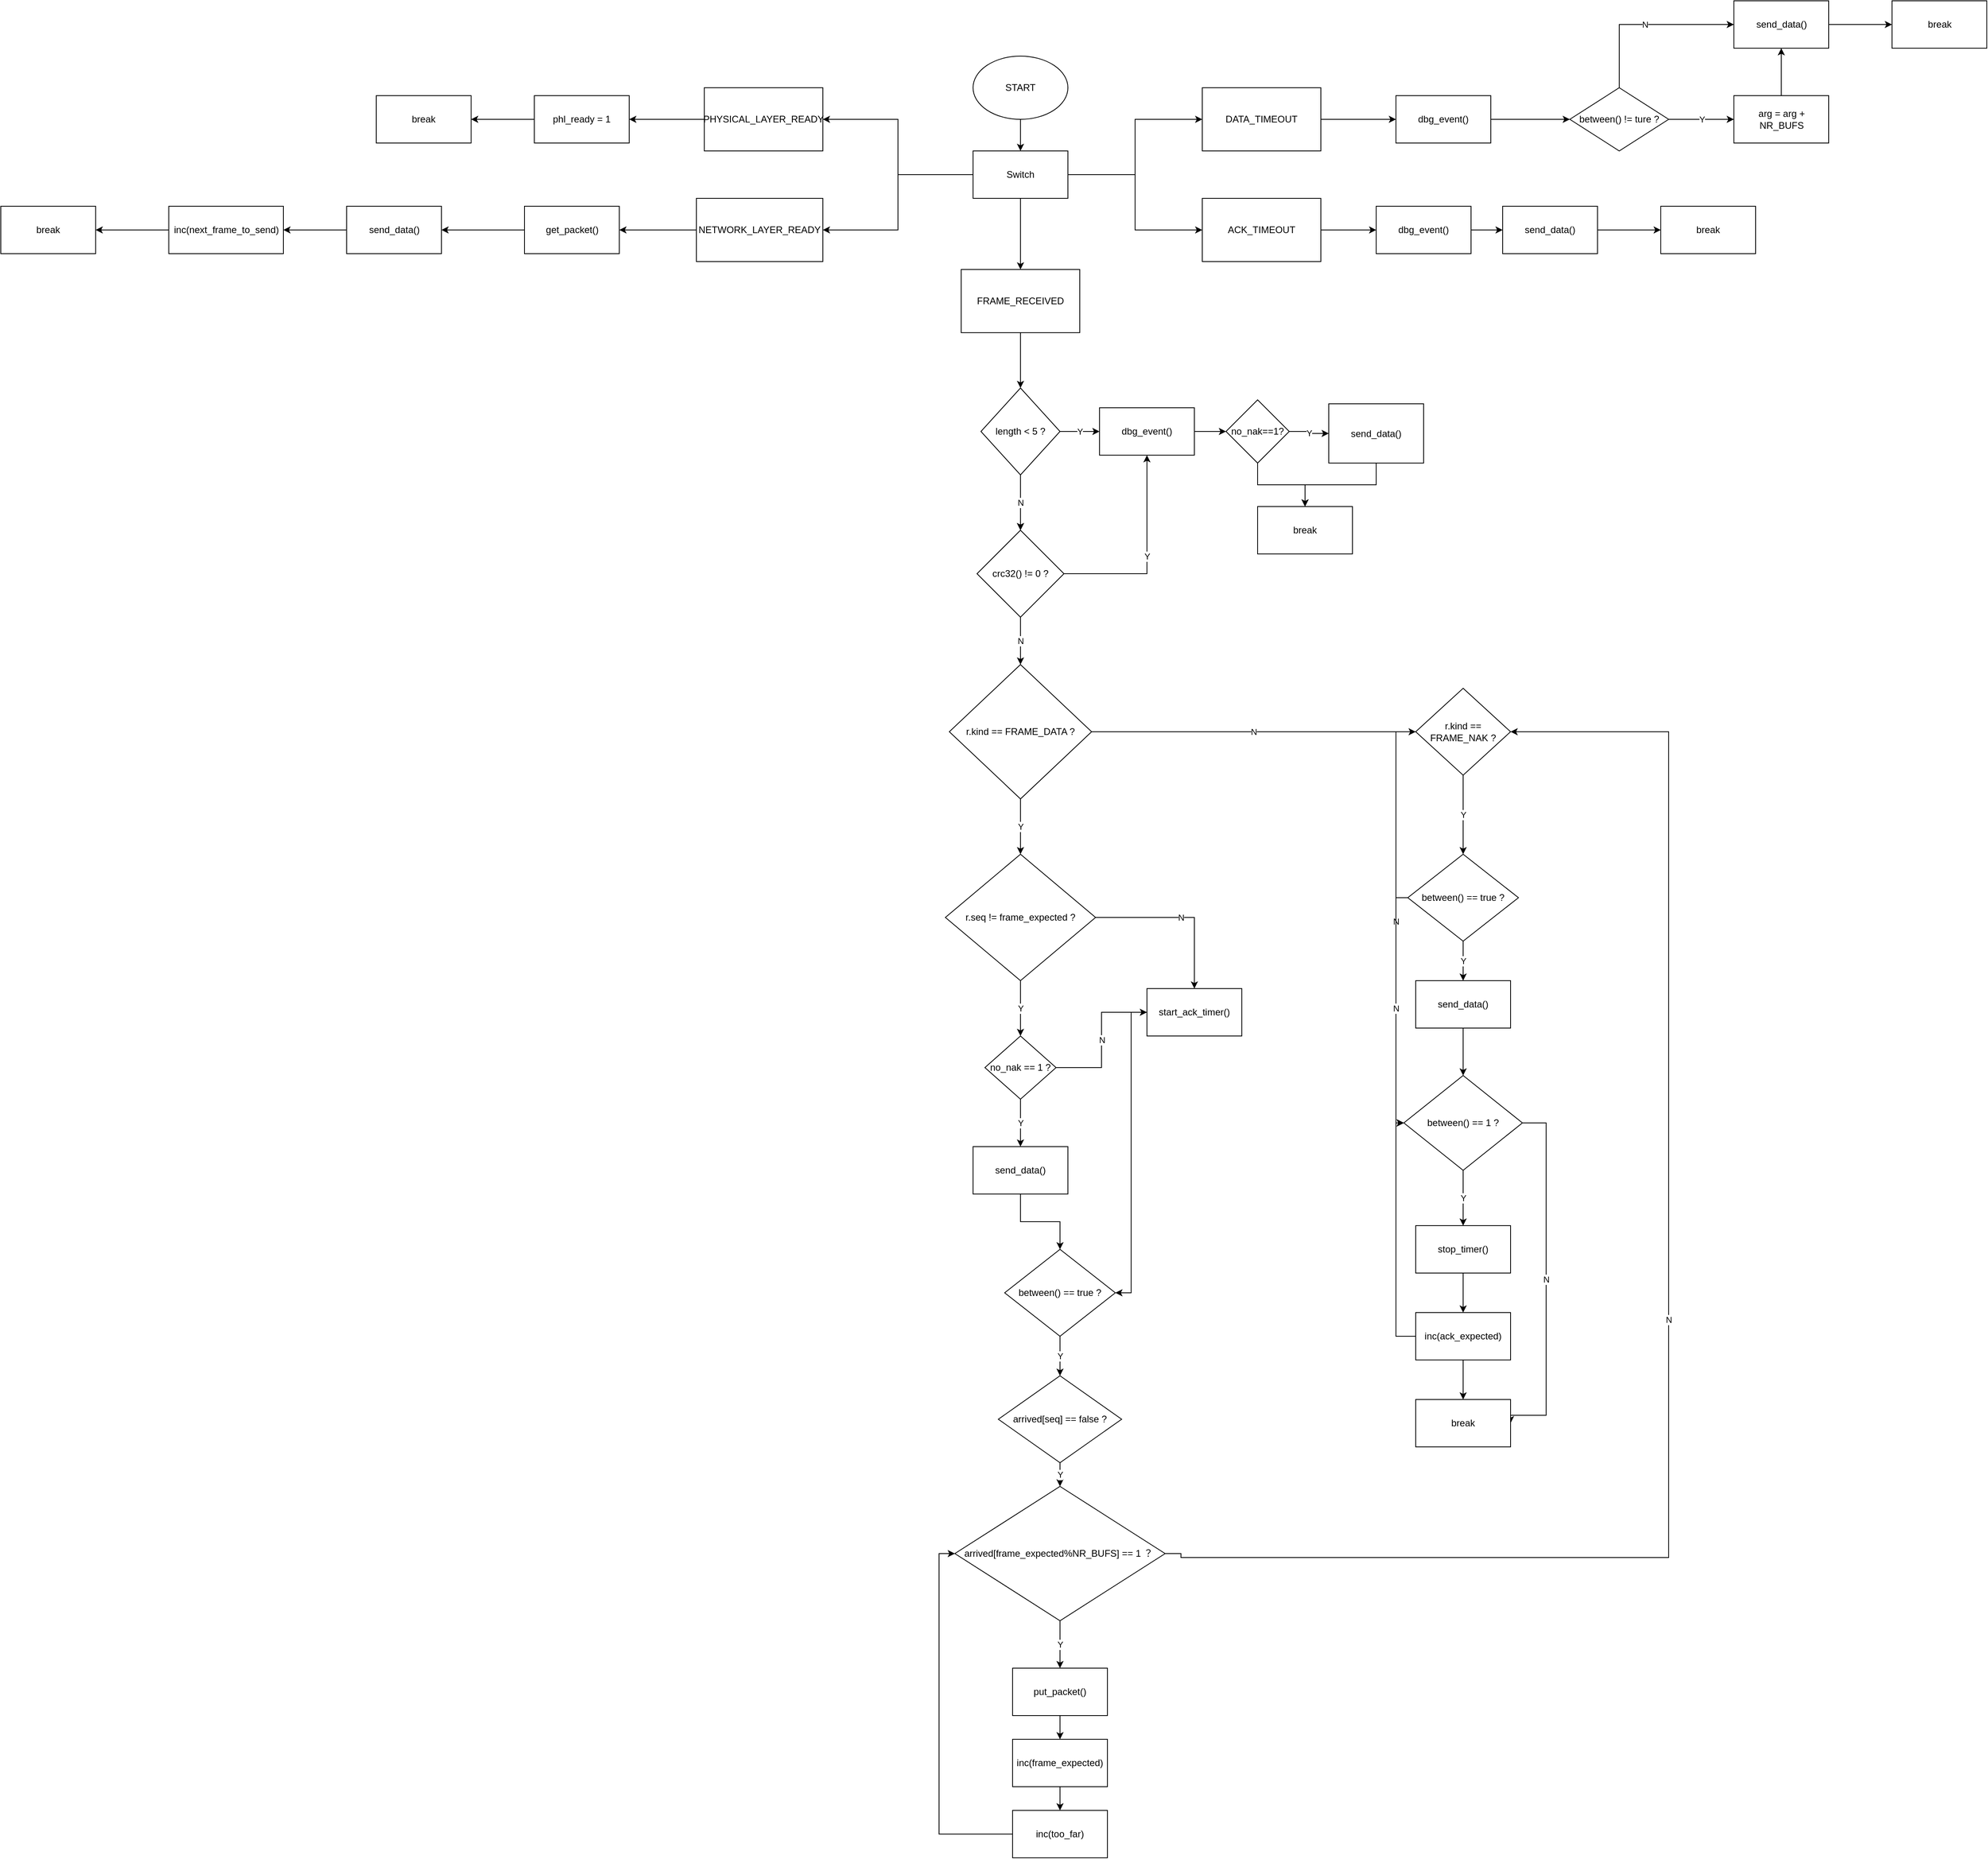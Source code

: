 <mxfile version="14.6.10" type="github">
  <diagram id="C5RBs43oDa-KdzZeNtuy" name="Page-1">
    <mxGraphModel dx="2190" dy="1036" grid="1" gridSize="10" guides="1" tooltips="1" connect="1" arrows="1" fold="1" page="1" pageScale="1" pageWidth="827" pageHeight="1169" math="0" shadow="0">
      <root>
        <mxCell id="WIyWlLk6GJQsqaUBKTNV-0" />
        <mxCell id="WIyWlLk6GJQsqaUBKTNV-1" parent="WIyWlLk6GJQsqaUBKTNV-0" />
        <mxCell id="p0wTK3unJ9bmpWkXyr8P-2" style="edgeStyle=orthogonalEdgeStyle;rounded=0;orthogonalLoop=1;jettySize=auto;html=1;exitX=0.5;exitY=1;exitDx=0;exitDy=0;entryX=0.5;entryY=0;entryDx=0;entryDy=0;" edge="1" parent="WIyWlLk6GJQsqaUBKTNV-1" source="p0wTK3unJ9bmpWkXyr8P-0" target="p0wTK3unJ9bmpWkXyr8P-1">
          <mxGeometry relative="1" as="geometry" />
        </mxCell>
        <mxCell id="p0wTK3unJ9bmpWkXyr8P-0" value="START" style="ellipse;whiteSpace=wrap;html=1;" vertex="1" parent="WIyWlLk6GJQsqaUBKTNV-1">
          <mxGeometry x="270" y="480" width="120" height="80" as="geometry" />
        </mxCell>
        <mxCell id="p0wTK3unJ9bmpWkXyr8P-6" style="edgeStyle=orthogonalEdgeStyle;rounded=0;orthogonalLoop=1;jettySize=auto;html=1;exitX=0.5;exitY=1;exitDx=0;exitDy=0;" edge="1" parent="WIyWlLk6GJQsqaUBKTNV-1" source="p0wTK3unJ9bmpWkXyr8P-1" target="p0wTK3unJ9bmpWkXyr8P-7">
          <mxGeometry relative="1" as="geometry">
            <mxPoint x="330" y="720" as="targetPoint" />
          </mxGeometry>
        </mxCell>
        <mxCell id="p0wTK3unJ9bmpWkXyr8P-17" style="edgeStyle=orthogonalEdgeStyle;rounded=0;orthogonalLoop=1;jettySize=auto;html=1;" edge="1" parent="WIyWlLk6GJQsqaUBKTNV-1" source="p0wTK3unJ9bmpWkXyr8P-1" target="p0wTK3unJ9bmpWkXyr8P-8">
          <mxGeometry relative="1" as="geometry" />
        </mxCell>
        <mxCell id="p0wTK3unJ9bmpWkXyr8P-18" style="edgeStyle=orthogonalEdgeStyle;rounded=0;orthogonalLoop=1;jettySize=auto;html=1;" edge="1" parent="WIyWlLk6GJQsqaUBKTNV-1" source="p0wTK3unJ9bmpWkXyr8P-1" target="p0wTK3unJ9bmpWkXyr8P-4">
          <mxGeometry relative="1" as="geometry" />
        </mxCell>
        <mxCell id="p0wTK3unJ9bmpWkXyr8P-19" style="edgeStyle=orthogonalEdgeStyle;rounded=0;orthogonalLoop=1;jettySize=auto;html=1;" edge="1" parent="WIyWlLk6GJQsqaUBKTNV-1" source="p0wTK3unJ9bmpWkXyr8P-1" target="p0wTK3unJ9bmpWkXyr8P-15">
          <mxGeometry relative="1" as="geometry" />
        </mxCell>
        <mxCell id="p0wTK3unJ9bmpWkXyr8P-20" style="edgeStyle=orthogonalEdgeStyle;rounded=0;orthogonalLoop=1;jettySize=auto;html=1;" edge="1" parent="WIyWlLk6GJQsqaUBKTNV-1" source="p0wTK3unJ9bmpWkXyr8P-1" target="p0wTK3unJ9bmpWkXyr8P-10">
          <mxGeometry relative="1" as="geometry" />
        </mxCell>
        <mxCell id="p0wTK3unJ9bmpWkXyr8P-1" value="Switch" style="rounded=0;whiteSpace=wrap;html=1;" vertex="1" parent="WIyWlLk6GJQsqaUBKTNV-1">
          <mxGeometry x="270" y="600" width="120" height="60" as="geometry" />
        </mxCell>
        <mxCell id="p0wTK3unJ9bmpWkXyr8P-4" value="NETWORK_LAYER_READY" style="rounded=0;whiteSpace=wrap;html=1;" vertex="1" parent="WIyWlLk6GJQsqaUBKTNV-1">
          <mxGeometry x="-80" y="660" width="160" height="80" as="geometry" />
        </mxCell>
        <mxCell id="p0wTK3unJ9bmpWkXyr8P-22" style="edgeStyle=orthogonalEdgeStyle;rounded=0;orthogonalLoop=1;jettySize=auto;html=1;" edge="1" parent="WIyWlLk6GJQsqaUBKTNV-1" source="p0wTK3unJ9bmpWkXyr8P-7" target="p0wTK3unJ9bmpWkXyr8P-21">
          <mxGeometry relative="1" as="geometry" />
        </mxCell>
        <mxCell id="p0wTK3unJ9bmpWkXyr8P-7" value="FRAME_RECEIVED" style="rounded=0;whiteSpace=wrap;html=1;" vertex="1" parent="WIyWlLk6GJQsqaUBKTNV-1">
          <mxGeometry x="255" y="750" width="150" height="80" as="geometry" />
        </mxCell>
        <mxCell id="p0wTK3unJ9bmpWkXyr8P-104" value="" style="edgeStyle=orthogonalEdgeStyle;rounded=0;orthogonalLoop=1;jettySize=auto;html=1;exitX=0;exitY=0.5;exitDx=0;exitDy=0;" edge="1" parent="WIyWlLk6GJQsqaUBKTNV-1" source="p0wTK3unJ9bmpWkXyr8P-4" target="p0wTK3unJ9bmpWkXyr8P-103">
          <mxGeometry relative="1" as="geometry">
            <mxPoint x="-117.5" y="710" as="sourcePoint" />
          </mxGeometry>
        </mxCell>
        <mxCell id="p0wTK3unJ9bmpWkXyr8P-112" value="" style="edgeStyle=orthogonalEdgeStyle;rounded=0;orthogonalLoop=1;jettySize=auto;html=1;" edge="1" parent="WIyWlLk6GJQsqaUBKTNV-1" source="p0wTK3unJ9bmpWkXyr8P-8" target="p0wTK3unJ9bmpWkXyr8P-111">
          <mxGeometry relative="1" as="geometry" />
        </mxCell>
        <mxCell id="p0wTK3unJ9bmpWkXyr8P-8" value="PHYSICAL_LAYER_READY" style="rounded=0;whiteSpace=wrap;html=1;" vertex="1" parent="WIyWlLk6GJQsqaUBKTNV-1">
          <mxGeometry x="-70" y="520" width="150" height="80" as="geometry" />
        </mxCell>
        <mxCell id="p0wTK3unJ9bmpWkXyr8P-85" style="edgeStyle=orthogonalEdgeStyle;rounded=0;orthogonalLoop=1;jettySize=auto;html=1;" edge="1" parent="WIyWlLk6GJQsqaUBKTNV-1" source="p0wTK3unJ9bmpWkXyr8P-10" target="p0wTK3unJ9bmpWkXyr8P-86">
          <mxGeometry relative="1" as="geometry">
            <mxPoint x="760" y="700" as="targetPoint" />
          </mxGeometry>
        </mxCell>
        <mxCell id="p0wTK3unJ9bmpWkXyr8P-10" value="ACK_TIMEOUT" style="rounded=0;whiteSpace=wrap;html=1;" vertex="1" parent="WIyWlLk6GJQsqaUBKTNV-1">
          <mxGeometry x="560" y="660" width="150" height="80" as="geometry" />
        </mxCell>
        <mxCell id="p0wTK3unJ9bmpWkXyr8P-92" value="" style="edgeStyle=orthogonalEdgeStyle;rounded=0;orthogonalLoop=1;jettySize=auto;html=1;" edge="1" parent="WIyWlLk6GJQsqaUBKTNV-1" source="p0wTK3unJ9bmpWkXyr8P-15" target="p0wTK3unJ9bmpWkXyr8P-91">
          <mxGeometry relative="1" as="geometry" />
        </mxCell>
        <mxCell id="p0wTK3unJ9bmpWkXyr8P-15" value="DATA_TIMEOUT" style="rounded=0;whiteSpace=wrap;html=1;" vertex="1" parent="WIyWlLk6GJQsqaUBKTNV-1">
          <mxGeometry x="560" y="520" width="150" height="80" as="geometry" />
        </mxCell>
        <mxCell id="p0wTK3unJ9bmpWkXyr8P-24" style="edgeStyle=orthogonalEdgeStyle;rounded=0;orthogonalLoop=1;jettySize=auto;html=1;" edge="1" parent="WIyWlLk6GJQsqaUBKTNV-1" source="p0wTK3unJ9bmpWkXyr8P-21" target="p0wTK3unJ9bmpWkXyr8P-23">
          <mxGeometry relative="1" as="geometry" />
        </mxCell>
        <mxCell id="p0wTK3unJ9bmpWkXyr8P-25" value="N" style="edgeStyle=orthogonalEdgeStyle;rounded=0;orthogonalLoop=1;jettySize=auto;html=1;" edge="1" parent="WIyWlLk6GJQsqaUBKTNV-1" source="p0wTK3unJ9bmpWkXyr8P-21" target="p0wTK3unJ9bmpWkXyr8P-23">
          <mxGeometry relative="1" as="geometry" />
        </mxCell>
        <mxCell id="p0wTK3unJ9bmpWkXyr8P-27" value="Y" style="edgeStyle=orthogonalEdgeStyle;rounded=0;orthogonalLoop=1;jettySize=auto;html=1;" edge="1" parent="WIyWlLk6GJQsqaUBKTNV-1" source="p0wTK3unJ9bmpWkXyr8P-21" target="p0wTK3unJ9bmpWkXyr8P-31">
          <mxGeometry relative="1" as="geometry">
            <mxPoint x="430" y="955" as="targetPoint" />
          </mxGeometry>
        </mxCell>
        <mxCell id="p0wTK3unJ9bmpWkXyr8P-21" value="length &amp;lt; 5 ?" style="rhombus;whiteSpace=wrap;html=1;" vertex="1" parent="WIyWlLk6GJQsqaUBKTNV-1">
          <mxGeometry x="280" y="900" width="100" height="110" as="geometry" />
        </mxCell>
        <mxCell id="p0wTK3unJ9bmpWkXyr8P-29" value="N" style="edgeStyle=orthogonalEdgeStyle;rounded=0;orthogonalLoop=1;jettySize=auto;html=1;" edge="1" parent="WIyWlLk6GJQsqaUBKTNV-1" source="p0wTK3unJ9bmpWkXyr8P-23" target="p0wTK3unJ9bmpWkXyr8P-28">
          <mxGeometry relative="1" as="geometry" />
        </mxCell>
        <mxCell id="p0wTK3unJ9bmpWkXyr8P-30" value="Y" style="edgeStyle=orthogonalEdgeStyle;rounded=0;orthogonalLoop=1;jettySize=auto;html=1;" edge="1" parent="WIyWlLk6GJQsqaUBKTNV-1" source="p0wTK3unJ9bmpWkXyr8P-23" target="p0wTK3unJ9bmpWkXyr8P-31">
          <mxGeometry relative="1" as="geometry">
            <mxPoint x="470" y="995" as="targetPoint" />
          </mxGeometry>
        </mxCell>
        <mxCell id="p0wTK3unJ9bmpWkXyr8P-23" value="crc32() != 0 ?" style="rhombus;whiteSpace=wrap;html=1;" vertex="1" parent="WIyWlLk6GJQsqaUBKTNV-1">
          <mxGeometry x="275" y="1080" width="110" height="110" as="geometry" />
        </mxCell>
        <mxCell id="p0wTK3unJ9bmpWkXyr8P-41" value="Y" style="edgeStyle=orthogonalEdgeStyle;rounded=0;orthogonalLoop=1;jettySize=auto;html=1;" edge="1" parent="WIyWlLk6GJQsqaUBKTNV-1" source="p0wTK3unJ9bmpWkXyr8P-28" target="p0wTK3unJ9bmpWkXyr8P-40">
          <mxGeometry relative="1" as="geometry" />
        </mxCell>
        <mxCell id="p0wTK3unJ9bmpWkXyr8P-116" value="N" style="edgeStyle=orthogonalEdgeStyle;rounded=0;orthogonalLoop=1;jettySize=auto;html=1;" edge="1" parent="WIyWlLk6GJQsqaUBKTNV-1" source="p0wTK3unJ9bmpWkXyr8P-28" target="p0wTK3unJ9bmpWkXyr8P-65">
          <mxGeometry relative="1" as="geometry" />
        </mxCell>
        <mxCell id="p0wTK3unJ9bmpWkXyr8P-28" value="r.kind == FRAME_DATA ?" style="rhombus;whiteSpace=wrap;html=1;" vertex="1" parent="WIyWlLk6GJQsqaUBKTNV-1">
          <mxGeometry x="240" y="1250" width="180" height="170" as="geometry" />
        </mxCell>
        <mxCell id="p0wTK3unJ9bmpWkXyr8P-33" style="edgeStyle=orthogonalEdgeStyle;rounded=0;orthogonalLoop=1;jettySize=auto;html=1;" edge="1" parent="WIyWlLk6GJQsqaUBKTNV-1" source="p0wTK3unJ9bmpWkXyr8P-31" target="p0wTK3unJ9bmpWkXyr8P-32">
          <mxGeometry relative="1" as="geometry" />
        </mxCell>
        <mxCell id="p0wTK3unJ9bmpWkXyr8P-31" value="dbg_event()" style="rounded=0;whiteSpace=wrap;html=1;" vertex="1" parent="WIyWlLk6GJQsqaUBKTNV-1">
          <mxGeometry x="430" y="925" width="120" height="60" as="geometry" />
        </mxCell>
        <mxCell id="p0wTK3unJ9bmpWkXyr8P-35" value="Y" style="edgeStyle=orthogonalEdgeStyle;rounded=0;orthogonalLoop=1;jettySize=auto;html=1;" edge="1" parent="WIyWlLk6GJQsqaUBKTNV-1" source="p0wTK3unJ9bmpWkXyr8P-32" target="p0wTK3unJ9bmpWkXyr8P-34">
          <mxGeometry relative="1" as="geometry" />
        </mxCell>
        <mxCell id="p0wTK3unJ9bmpWkXyr8P-37" style="edgeStyle=orthogonalEdgeStyle;rounded=0;orthogonalLoop=1;jettySize=auto;html=1;" edge="1" parent="WIyWlLk6GJQsqaUBKTNV-1" source="p0wTK3unJ9bmpWkXyr8P-32" target="p0wTK3unJ9bmpWkXyr8P-36">
          <mxGeometry relative="1" as="geometry" />
        </mxCell>
        <mxCell id="p0wTK3unJ9bmpWkXyr8P-32" value="no_nak==1?" style="rhombus;whiteSpace=wrap;html=1;" vertex="1" parent="WIyWlLk6GJQsqaUBKTNV-1">
          <mxGeometry x="590" y="915" width="80" height="80" as="geometry" />
        </mxCell>
        <mxCell id="p0wTK3unJ9bmpWkXyr8P-38" style="edgeStyle=orthogonalEdgeStyle;rounded=0;orthogonalLoop=1;jettySize=auto;html=1;" edge="1" parent="WIyWlLk6GJQsqaUBKTNV-1" source="p0wTK3unJ9bmpWkXyr8P-34" target="p0wTK3unJ9bmpWkXyr8P-36">
          <mxGeometry relative="1" as="geometry" />
        </mxCell>
        <mxCell id="p0wTK3unJ9bmpWkXyr8P-34" value="send_data()" style="rounded=0;whiteSpace=wrap;html=1;" vertex="1" parent="WIyWlLk6GJQsqaUBKTNV-1">
          <mxGeometry x="720" y="920" width="120" height="75" as="geometry" />
        </mxCell>
        <mxCell id="p0wTK3unJ9bmpWkXyr8P-36" value="break" style="rounded=0;whiteSpace=wrap;html=1;" vertex="1" parent="WIyWlLk6GJQsqaUBKTNV-1">
          <mxGeometry x="630" y="1050" width="120" height="60" as="geometry" />
        </mxCell>
        <mxCell id="p0wTK3unJ9bmpWkXyr8P-43" value="Y" style="edgeStyle=orthogonalEdgeStyle;rounded=0;orthogonalLoop=1;jettySize=auto;html=1;" edge="1" parent="WIyWlLk6GJQsqaUBKTNV-1" source="p0wTK3unJ9bmpWkXyr8P-40" target="p0wTK3unJ9bmpWkXyr8P-42">
          <mxGeometry relative="1" as="geometry" />
        </mxCell>
        <mxCell id="p0wTK3unJ9bmpWkXyr8P-47" value="N" style="edgeStyle=orthogonalEdgeStyle;rounded=0;orthogonalLoop=1;jettySize=auto;html=1;" edge="1" parent="WIyWlLk6GJQsqaUBKTNV-1" source="p0wTK3unJ9bmpWkXyr8P-40" target="p0wTK3unJ9bmpWkXyr8P-46">
          <mxGeometry relative="1" as="geometry" />
        </mxCell>
        <mxCell id="p0wTK3unJ9bmpWkXyr8P-40" value="r.seq != frame_expected ?" style="rhombus;whiteSpace=wrap;html=1;" vertex="1" parent="WIyWlLk6GJQsqaUBKTNV-1">
          <mxGeometry x="235" y="1490" width="190" height="160" as="geometry" />
        </mxCell>
        <mxCell id="p0wTK3unJ9bmpWkXyr8P-45" value="Y" style="edgeStyle=orthogonalEdgeStyle;rounded=0;orthogonalLoop=1;jettySize=auto;html=1;" edge="1" parent="WIyWlLk6GJQsqaUBKTNV-1" source="p0wTK3unJ9bmpWkXyr8P-42" target="p0wTK3unJ9bmpWkXyr8P-44">
          <mxGeometry relative="1" as="geometry" />
        </mxCell>
        <mxCell id="p0wTK3unJ9bmpWkXyr8P-48" value="N" style="edgeStyle=orthogonalEdgeStyle;rounded=0;orthogonalLoop=1;jettySize=auto;html=1;" edge="1" parent="WIyWlLk6GJQsqaUBKTNV-1" source="p0wTK3unJ9bmpWkXyr8P-42" target="p0wTK3unJ9bmpWkXyr8P-46">
          <mxGeometry relative="1" as="geometry" />
        </mxCell>
        <mxCell id="p0wTK3unJ9bmpWkXyr8P-42" value="no_nak == 1 ?" style="rhombus;whiteSpace=wrap;html=1;" vertex="1" parent="WIyWlLk6GJQsqaUBKTNV-1">
          <mxGeometry x="285" y="1720" width="90" height="80" as="geometry" />
        </mxCell>
        <mxCell id="p0wTK3unJ9bmpWkXyr8P-51" style="edgeStyle=orthogonalEdgeStyle;rounded=0;orthogonalLoop=1;jettySize=auto;html=1;" edge="1" parent="WIyWlLk6GJQsqaUBKTNV-1" source="p0wTK3unJ9bmpWkXyr8P-44" target="p0wTK3unJ9bmpWkXyr8P-50">
          <mxGeometry relative="1" as="geometry" />
        </mxCell>
        <mxCell id="p0wTK3unJ9bmpWkXyr8P-44" value="send_data()" style="rounded=0;whiteSpace=wrap;html=1;" vertex="1" parent="WIyWlLk6GJQsqaUBKTNV-1">
          <mxGeometry x="270" y="1860" width="120" height="60" as="geometry" />
        </mxCell>
        <mxCell id="p0wTK3unJ9bmpWkXyr8P-52" style="edgeStyle=orthogonalEdgeStyle;rounded=0;orthogonalLoop=1;jettySize=auto;html=1;entryX=1;entryY=0.5;entryDx=0;entryDy=0;" edge="1" parent="WIyWlLk6GJQsqaUBKTNV-1" source="p0wTK3unJ9bmpWkXyr8P-46" target="p0wTK3unJ9bmpWkXyr8P-50">
          <mxGeometry relative="1" as="geometry" />
        </mxCell>
        <mxCell id="p0wTK3unJ9bmpWkXyr8P-46" value="start_ack_timer()" style="rounded=0;whiteSpace=wrap;html=1;" vertex="1" parent="WIyWlLk6GJQsqaUBKTNV-1">
          <mxGeometry x="490" y="1660" width="120" height="60" as="geometry" />
        </mxCell>
        <mxCell id="p0wTK3unJ9bmpWkXyr8P-54" value="Y" style="edgeStyle=orthogonalEdgeStyle;rounded=0;orthogonalLoop=1;jettySize=auto;html=1;" edge="1" parent="WIyWlLk6GJQsqaUBKTNV-1" source="p0wTK3unJ9bmpWkXyr8P-50" target="p0wTK3unJ9bmpWkXyr8P-53">
          <mxGeometry relative="1" as="geometry" />
        </mxCell>
        <mxCell id="p0wTK3unJ9bmpWkXyr8P-50" value="between() == true ?" style="rhombus;whiteSpace=wrap;html=1;" vertex="1" parent="WIyWlLk6GJQsqaUBKTNV-1">
          <mxGeometry x="310" y="1990" width="140" height="110" as="geometry" />
        </mxCell>
        <mxCell id="p0wTK3unJ9bmpWkXyr8P-62" value="Y" style="edgeStyle=orthogonalEdgeStyle;rounded=0;orthogonalLoop=1;jettySize=auto;html=1;" edge="1" parent="WIyWlLk6GJQsqaUBKTNV-1" source="p0wTK3unJ9bmpWkXyr8P-53" target="p0wTK3unJ9bmpWkXyr8P-61">
          <mxGeometry relative="1" as="geometry" />
        </mxCell>
        <mxCell id="p0wTK3unJ9bmpWkXyr8P-53" value="arrived[seq] == false ?" style="rhombus;whiteSpace=wrap;html=1;" vertex="1" parent="WIyWlLk6GJQsqaUBKTNV-1">
          <mxGeometry x="302" y="2150" width="156" height="110" as="geometry" />
        </mxCell>
        <mxCell id="p0wTK3unJ9bmpWkXyr8P-59" style="edgeStyle=orthogonalEdgeStyle;rounded=0;orthogonalLoop=1;jettySize=auto;html=1;" edge="1" parent="WIyWlLk6GJQsqaUBKTNV-1" source="p0wTK3unJ9bmpWkXyr8P-55" target="p0wTK3unJ9bmpWkXyr8P-57">
          <mxGeometry relative="1" as="geometry">
            <mxPoint x="380" y="2580" as="sourcePoint" />
          </mxGeometry>
        </mxCell>
        <mxCell id="p0wTK3unJ9bmpWkXyr8P-55" value="put_packet()" style="rounded=0;whiteSpace=wrap;html=1;" vertex="1" parent="WIyWlLk6GJQsqaUBKTNV-1">
          <mxGeometry x="320" y="2520" width="120" height="60" as="geometry" />
        </mxCell>
        <mxCell id="p0wTK3unJ9bmpWkXyr8P-60" style="edgeStyle=orthogonalEdgeStyle;rounded=0;orthogonalLoop=1;jettySize=auto;html=1;" edge="1" parent="WIyWlLk6GJQsqaUBKTNV-1" source="p0wTK3unJ9bmpWkXyr8P-57" target="p0wTK3unJ9bmpWkXyr8P-58">
          <mxGeometry relative="1" as="geometry" />
        </mxCell>
        <mxCell id="p0wTK3unJ9bmpWkXyr8P-57" value="inc(frame_expected)" style="rounded=0;whiteSpace=wrap;html=1;" vertex="1" parent="WIyWlLk6GJQsqaUBKTNV-1">
          <mxGeometry x="320" y="2610" width="120" height="60" as="geometry" />
        </mxCell>
        <mxCell id="p0wTK3unJ9bmpWkXyr8P-64" style="edgeStyle=orthogonalEdgeStyle;rounded=0;orthogonalLoop=1;jettySize=auto;html=1;entryX=0;entryY=0.5;entryDx=0;entryDy=0;" edge="1" parent="WIyWlLk6GJQsqaUBKTNV-1" source="p0wTK3unJ9bmpWkXyr8P-58" target="p0wTK3unJ9bmpWkXyr8P-61">
          <mxGeometry relative="1" as="geometry">
            <Array as="points">
              <mxPoint x="227" y="2730" />
              <mxPoint x="227" y="2375" />
            </Array>
          </mxGeometry>
        </mxCell>
        <mxCell id="p0wTK3unJ9bmpWkXyr8P-58" value="inc(too_far)" style="rounded=0;whiteSpace=wrap;html=1;" vertex="1" parent="WIyWlLk6GJQsqaUBKTNV-1">
          <mxGeometry x="320" y="2700" width="120" height="60" as="geometry" />
        </mxCell>
        <mxCell id="p0wTK3unJ9bmpWkXyr8P-63" value="Y" style="edgeStyle=orthogonalEdgeStyle;rounded=0;orthogonalLoop=1;jettySize=auto;html=1;" edge="1" parent="WIyWlLk6GJQsqaUBKTNV-1" source="p0wTK3unJ9bmpWkXyr8P-61" target="p0wTK3unJ9bmpWkXyr8P-55">
          <mxGeometry relative="1" as="geometry" />
        </mxCell>
        <mxCell id="p0wTK3unJ9bmpWkXyr8P-66" value="N" style="edgeStyle=orthogonalEdgeStyle;rounded=0;orthogonalLoop=1;jettySize=auto;html=1;entryX=1;entryY=0.5;entryDx=0;entryDy=0;" edge="1" parent="WIyWlLk6GJQsqaUBKTNV-1" source="p0wTK3unJ9bmpWkXyr8P-61" target="p0wTK3unJ9bmpWkXyr8P-65">
          <mxGeometry relative="1" as="geometry">
            <Array as="points">
              <mxPoint x="533" y="2375" />
              <mxPoint x="533" y="2380" />
              <mxPoint x="1150" y="2380" />
              <mxPoint x="1150" y="1335" />
            </Array>
          </mxGeometry>
        </mxCell>
        <mxCell id="p0wTK3unJ9bmpWkXyr8P-61" value="arrived[frame_expected%NR_BUFS] == 1 ？&amp;nbsp;" style="rhombus;whiteSpace=wrap;html=1;" vertex="1" parent="WIyWlLk6GJQsqaUBKTNV-1">
          <mxGeometry x="247" y="2290" width="266" height="170" as="geometry" />
        </mxCell>
        <mxCell id="p0wTK3unJ9bmpWkXyr8P-68" value="Y" style="edgeStyle=orthogonalEdgeStyle;rounded=0;orthogonalLoop=1;jettySize=auto;html=1;" edge="1" parent="WIyWlLk6GJQsqaUBKTNV-1" source="p0wTK3unJ9bmpWkXyr8P-65" target="p0wTK3unJ9bmpWkXyr8P-67">
          <mxGeometry relative="1" as="geometry" />
        </mxCell>
        <mxCell id="p0wTK3unJ9bmpWkXyr8P-73" value="N" style="edgeStyle=orthogonalEdgeStyle;rounded=0;orthogonalLoop=1;jettySize=auto;html=1;entryX=0;entryY=0.5;entryDx=0;entryDy=0;exitX=0;exitY=0.5;exitDx=0;exitDy=0;" edge="1" parent="WIyWlLk6GJQsqaUBKTNV-1" source="p0wTK3unJ9bmpWkXyr8P-65" target="p0wTK3unJ9bmpWkXyr8P-71">
          <mxGeometry relative="1" as="geometry">
            <Array as="points">
              <mxPoint x="805" y="1335" />
              <mxPoint x="805" y="1830" />
            </Array>
          </mxGeometry>
        </mxCell>
        <mxCell id="p0wTK3unJ9bmpWkXyr8P-65" value="r.kind == FRAME_NAK ?" style="rhombus;whiteSpace=wrap;html=1;" vertex="1" parent="WIyWlLk6GJQsqaUBKTNV-1">
          <mxGeometry x="830" y="1280" width="120" height="110" as="geometry" />
        </mxCell>
        <mxCell id="p0wTK3unJ9bmpWkXyr8P-70" value="Y" style="edgeStyle=orthogonalEdgeStyle;rounded=0;orthogonalLoop=1;jettySize=auto;html=1;" edge="1" parent="WIyWlLk6GJQsqaUBKTNV-1" source="p0wTK3unJ9bmpWkXyr8P-67" target="p0wTK3unJ9bmpWkXyr8P-69">
          <mxGeometry relative="1" as="geometry" />
        </mxCell>
        <mxCell id="p0wTK3unJ9bmpWkXyr8P-74" value="N" style="edgeStyle=orthogonalEdgeStyle;rounded=0;orthogonalLoop=1;jettySize=auto;html=1;entryX=0;entryY=0.5;entryDx=0;entryDy=0;" edge="1" parent="WIyWlLk6GJQsqaUBKTNV-1" source="p0wTK3unJ9bmpWkXyr8P-67" target="p0wTK3unJ9bmpWkXyr8P-71">
          <mxGeometry relative="1" as="geometry">
            <Array as="points">
              <mxPoint x="805" y="1545" />
              <mxPoint x="805" y="1830" />
            </Array>
          </mxGeometry>
        </mxCell>
        <mxCell id="p0wTK3unJ9bmpWkXyr8P-67" value="between() == true ?" style="rhombus;whiteSpace=wrap;html=1;" vertex="1" parent="WIyWlLk6GJQsqaUBKTNV-1">
          <mxGeometry x="820" y="1490" width="140" height="110" as="geometry" />
        </mxCell>
        <mxCell id="p0wTK3unJ9bmpWkXyr8P-72" style="edgeStyle=orthogonalEdgeStyle;rounded=0;orthogonalLoop=1;jettySize=auto;html=1;" edge="1" parent="WIyWlLk6GJQsqaUBKTNV-1" source="p0wTK3unJ9bmpWkXyr8P-69" target="p0wTK3unJ9bmpWkXyr8P-71">
          <mxGeometry relative="1" as="geometry" />
        </mxCell>
        <mxCell id="p0wTK3unJ9bmpWkXyr8P-69" value="send_data()" style="rounded=0;whiteSpace=wrap;html=1;" vertex="1" parent="WIyWlLk6GJQsqaUBKTNV-1">
          <mxGeometry x="830" y="1650" width="120" height="60" as="geometry" />
        </mxCell>
        <mxCell id="p0wTK3unJ9bmpWkXyr8P-77" value="Y" style="edgeStyle=orthogonalEdgeStyle;rounded=0;orthogonalLoop=1;jettySize=auto;html=1;" edge="1" parent="WIyWlLk6GJQsqaUBKTNV-1" source="p0wTK3unJ9bmpWkXyr8P-71" target="p0wTK3unJ9bmpWkXyr8P-76">
          <mxGeometry relative="1" as="geometry" />
        </mxCell>
        <mxCell id="p0wTK3unJ9bmpWkXyr8P-84" value="N" style="edgeStyle=orthogonalEdgeStyle;rounded=0;orthogonalLoop=1;jettySize=auto;html=1;entryX=1;entryY=0.5;entryDx=0;entryDy=0;" edge="1" parent="WIyWlLk6GJQsqaUBKTNV-1" source="p0wTK3unJ9bmpWkXyr8P-71" target="p0wTK3unJ9bmpWkXyr8P-82">
          <mxGeometry relative="1" as="geometry">
            <Array as="points">
              <mxPoint x="995" y="1830" />
              <mxPoint x="995" y="2200" />
            </Array>
          </mxGeometry>
        </mxCell>
        <mxCell id="p0wTK3unJ9bmpWkXyr8P-71" value="between() == 1 ?" style="rhombus;whiteSpace=wrap;html=1;" vertex="1" parent="WIyWlLk6GJQsqaUBKTNV-1">
          <mxGeometry x="815" y="1770" width="150" height="120" as="geometry" />
        </mxCell>
        <mxCell id="p0wTK3unJ9bmpWkXyr8P-79" style="edgeStyle=orthogonalEdgeStyle;rounded=0;orthogonalLoop=1;jettySize=auto;html=1;" edge="1" parent="WIyWlLk6GJQsqaUBKTNV-1" source="p0wTK3unJ9bmpWkXyr8P-76" target="p0wTK3unJ9bmpWkXyr8P-78">
          <mxGeometry relative="1" as="geometry" />
        </mxCell>
        <mxCell id="p0wTK3unJ9bmpWkXyr8P-76" value="stop_timer()" style="rounded=0;whiteSpace=wrap;html=1;" vertex="1" parent="WIyWlLk6GJQsqaUBKTNV-1">
          <mxGeometry x="830" y="1960" width="120" height="60" as="geometry" />
        </mxCell>
        <mxCell id="p0wTK3unJ9bmpWkXyr8P-81" style="edgeStyle=orthogonalEdgeStyle;rounded=0;orthogonalLoop=1;jettySize=auto;html=1;entryX=0;entryY=0.5;entryDx=0;entryDy=0;" edge="1" parent="WIyWlLk6GJQsqaUBKTNV-1" source="p0wTK3unJ9bmpWkXyr8P-78" target="p0wTK3unJ9bmpWkXyr8P-71">
          <mxGeometry relative="1" as="geometry">
            <Array as="points">
              <mxPoint x="805" y="2100" />
              <mxPoint x="805" y="1830" />
            </Array>
          </mxGeometry>
        </mxCell>
        <mxCell id="p0wTK3unJ9bmpWkXyr8P-83" value="" style="edgeStyle=orthogonalEdgeStyle;rounded=0;orthogonalLoop=1;jettySize=auto;html=1;" edge="1" parent="WIyWlLk6GJQsqaUBKTNV-1" source="p0wTK3unJ9bmpWkXyr8P-78" target="p0wTK3unJ9bmpWkXyr8P-82">
          <mxGeometry relative="1" as="geometry" />
        </mxCell>
        <mxCell id="p0wTK3unJ9bmpWkXyr8P-78" value="inc(ack_expected)" style="rounded=0;whiteSpace=wrap;html=1;" vertex="1" parent="WIyWlLk6GJQsqaUBKTNV-1">
          <mxGeometry x="830" y="2070" width="120" height="60" as="geometry" />
        </mxCell>
        <mxCell id="p0wTK3unJ9bmpWkXyr8P-82" value="break" style="rounded=0;whiteSpace=wrap;html=1;" vertex="1" parent="WIyWlLk6GJQsqaUBKTNV-1">
          <mxGeometry x="830" y="2180" width="120" height="60" as="geometry" />
        </mxCell>
        <mxCell id="p0wTK3unJ9bmpWkXyr8P-87" style="edgeStyle=orthogonalEdgeStyle;rounded=0;orthogonalLoop=1;jettySize=auto;html=1;" edge="1" parent="WIyWlLk6GJQsqaUBKTNV-1" source="p0wTK3unJ9bmpWkXyr8P-86" target="p0wTK3unJ9bmpWkXyr8P-88">
          <mxGeometry relative="1" as="geometry">
            <mxPoint x="950" y="700" as="targetPoint" />
          </mxGeometry>
        </mxCell>
        <mxCell id="p0wTK3unJ9bmpWkXyr8P-86" value="dbg_event()" style="rounded=0;whiteSpace=wrap;html=1;" vertex="1" parent="WIyWlLk6GJQsqaUBKTNV-1">
          <mxGeometry x="780" y="670" width="120" height="60" as="geometry" />
        </mxCell>
        <mxCell id="p0wTK3unJ9bmpWkXyr8P-90" value="" style="edgeStyle=orthogonalEdgeStyle;rounded=0;orthogonalLoop=1;jettySize=auto;html=1;" edge="1" parent="WIyWlLk6GJQsqaUBKTNV-1" source="p0wTK3unJ9bmpWkXyr8P-88" target="p0wTK3unJ9bmpWkXyr8P-89">
          <mxGeometry relative="1" as="geometry" />
        </mxCell>
        <mxCell id="p0wTK3unJ9bmpWkXyr8P-88" value="send_data()" style="rounded=0;whiteSpace=wrap;html=1;" vertex="1" parent="WIyWlLk6GJQsqaUBKTNV-1">
          <mxGeometry x="940" y="670" width="120" height="60" as="geometry" />
        </mxCell>
        <mxCell id="p0wTK3unJ9bmpWkXyr8P-89" value="break" style="whiteSpace=wrap;html=1;rounded=0;" vertex="1" parent="WIyWlLk6GJQsqaUBKTNV-1">
          <mxGeometry x="1140" y="670" width="120" height="60" as="geometry" />
        </mxCell>
        <mxCell id="p0wTK3unJ9bmpWkXyr8P-94" value="" style="edgeStyle=orthogonalEdgeStyle;rounded=0;orthogonalLoop=1;jettySize=auto;html=1;" edge="1" parent="WIyWlLk6GJQsqaUBKTNV-1" source="p0wTK3unJ9bmpWkXyr8P-91" target="p0wTK3unJ9bmpWkXyr8P-93">
          <mxGeometry relative="1" as="geometry" />
        </mxCell>
        <mxCell id="p0wTK3unJ9bmpWkXyr8P-91" value="dbg_event()" style="whiteSpace=wrap;html=1;rounded=0;" vertex="1" parent="WIyWlLk6GJQsqaUBKTNV-1">
          <mxGeometry x="805" y="530" width="120" height="60" as="geometry" />
        </mxCell>
        <mxCell id="p0wTK3unJ9bmpWkXyr8P-96" value="Y" style="edgeStyle=orthogonalEdgeStyle;rounded=0;orthogonalLoop=1;jettySize=auto;html=1;" edge="1" parent="WIyWlLk6GJQsqaUBKTNV-1" source="p0wTK3unJ9bmpWkXyr8P-93" target="p0wTK3unJ9bmpWkXyr8P-95">
          <mxGeometry relative="1" as="geometry" />
        </mxCell>
        <mxCell id="p0wTK3unJ9bmpWkXyr8P-99" value="N" style="edgeStyle=orthogonalEdgeStyle;rounded=0;orthogonalLoop=1;jettySize=auto;html=1;" edge="1" parent="WIyWlLk6GJQsqaUBKTNV-1" source="p0wTK3unJ9bmpWkXyr8P-93" target="p0wTK3unJ9bmpWkXyr8P-98">
          <mxGeometry relative="1" as="geometry">
            <Array as="points">
              <mxPoint x="1088" y="440" />
            </Array>
          </mxGeometry>
        </mxCell>
        <mxCell id="p0wTK3unJ9bmpWkXyr8P-93" value="between() != ture ?" style="rhombus;whiteSpace=wrap;html=1;rounded=0;" vertex="1" parent="WIyWlLk6GJQsqaUBKTNV-1">
          <mxGeometry x="1025" y="520" width="125" height="80" as="geometry" />
        </mxCell>
        <mxCell id="p0wTK3unJ9bmpWkXyr8P-100" style="edgeStyle=orthogonalEdgeStyle;rounded=0;orthogonalLoop=1;jettySize=auto;html=1;" edge="1" parent="WIyWlLk6GJQsqaUBKTNV-1" source="p0wTK3unJ9bmpWkXyr8P-95" target="p0wTK3unJ9bmpWkXyr8P-98">
          <mxGeometry relative="1" as="geometry" />
        </mxCell>
        <mxCell id="p0wTK3unJ9bmpWkXyr8P-95" value="arg = arg + NR_BUFS" style="whiteSpace=wrap;html=1;rounded=0;" vertex="1" parent="WIyWlLk6GJQsqaUBKTNV-1">
          <mxGeometry x="1232.5" y="530" width="120" height="60" as="geometry" />
        </mxCell>
        <mxCell id="p0wTK3unJ9bmpWkXyr8P-102" value="" style="edgeStyle=orthogonalEdgeStyle;rounded=0;orthogonalLoop=1;jettySize=auto;html=1;" edge="1" parent="WIyWlLk6GJQsqaUBKTNV-1" source="p0wTK3unJ9bmpWkXyr8P-98" target="p0wTK3unJ9bmpWkXyr8P-101">
          <mxGeometry relative="1" as="geometry" />
        </mxCell>
        <mxCell id="p0wTK3unJ9bmpWkXyr8P-98" value="send_data()" style="rounded=0;whiteSpace=wrap;html=1;" vertex="1" parent="WIyWlLk6GJQsqaUBKTNV-1">
          <mxGeometry x="1232.5" y="410" width="120" height="60" as="geometry" />
        </mxCell>
        <mxCell id="p0wTK3unJ9bmpWkXyr8P-101" value="break" style="whiteSpace=wrap;html=1;rounded=0;" vertex="1" parent="WIyWlLk6GJQsqaUBKTNV-1">
          <mxGeometry x="1432.5" y="410" width="120" height="60" as="geometry" />
        </mxCell>
        <mxCell id="p0wTK3unJ9bmpWkXyr8P-106" value="" style="edgeStyle=orthogonalEdgeStyle;rounded=0;orthogonalLoop=1;jettySize=auto;html=1;" edge="1" parent="WIyWlLk6GJQsqaUBKTNV-1" source="p0wTK3unJ9bmpWkXyr8P-103" target="p0wTK3unJ9bmpWkXyr8P-105">
          <mxGeometry relative="1" as="geometry">
            <mxPoint x="-322.5" y="700" as="sourcePoint" />
          </mxGeometry>
        </mxCell>
        <mxCell id="p0wTK3unJ9bmpWkXyr8P-103" value="get_packet()" style="whiteSpace=wrap;html=1;rounded=0;" vertex="1" parent="WIyWlLk6GJQsqaUBKTNV-1">
          <mxGeometry x="-297.5" y="670" width="120" height="60" as="geometry" />
        </mxCell>
        <mxCell id="p0wTK3unJ9bmpWkXyr8P-108" value="" style="edgeStyle=orthogonalEdgeStyle;rounded=0;orthogonalLoop=1;jettySize=auto;html=1;" edge="1" parent="WIyWlLk6GJQsqaUBKTNV-1" source="p0wTK3unJ9bmpWkXyr8P-105" target="p0wTK3unJ9bmpWkXyr8P-107">
          <mxGeometry relative="1" as="geometry" />
        </mxCell>
        <mxCell id="p0wTK3unJ9bmpWkXyr8P-105" value="send_data()" style="whiteSpace=wrap;html=1;rounded=0;" vertex="1" parent="WIyWlLk6GJQsqaUBKTNV-1">
          <mxGeometry x="-522.5" y="670" width="120" height="60" as="geometry" />
        </mxCell>
        <mxCell id="p0wTK3unJ9bmpWkXyr8P-110" value="" style="edgeStyle=orthogonalEdgeStyle;rounded=0;orthogonalLoop=1;jettySize=auto;html=1;" edge="1" parent="WIyWlLk6GJQsqaUBKTNV-1" source="p0wTK3unJ9bmpWkXyr8P-107" target="p0wTK3unJ9bmpWkXyr8P-109">
          <mxGeometry relative="1" as="geometry" />
        </mxCell>
        <mxCell id="p0wTK3unJ9bmpWkXyr8P-107" value="inc(next_frame_to_send)" style="whiteSpace=wrap;html=1;rounded=0;" vertex="1" parent="WIyWlLk6GJQsqaUBKTNV-1">
          <mxGeometry x="-747.5" y="670" width="145" height="60" as="geometry" />
        </mxCell>
        <mxCell id="p0wTK3unJ9bmpWkXyr8P-109" value="break" style="whiteSpace=wrap;html=1;rounded=0;" vertex="1" parent="WIyWlLk6GJQsqaUBKTNV-1">
          <mxGeometry x="-960" y="670" width="120" height="60" as="geometry" />
        </mxCell>
        <mxCell id="p0wTK3unJ9bmpWkXyr8P-114" value="" style="edgeStyle=orthogonalEdgeStyle;rounded=0;orthogonalLoop=1;jettySize=auto;html=1;" edge="1" parent="WIyWlLk6GJQsqaUBKTNV-1" source="p0wTK3unJ9bmpWkXyr8P-111" target="p0wTK3unJ9bmpWkXyr8P-113">
          <mxGeometry relative="1" as="geometry" />
        </mxCell>
        <mxCell id="p0wTK3unJ9bmpWkXyr8P-111" value="phl_ready = 1" style="whiteSpace=wrap;html=1;rounded=0;" vertex="1" parent="WIyWlLk6GJQsqaUBKTNV-1">
          <mxGeometry x="-285" y="530" width="120" height="60" as="geometry" />
        </mxCell>
        <mxCell id="p0wTK3unJ9bmpWkXyr8P-113" value="break" style="whiteSpace=wrap;html=1;rounded=0;" vertex="1" parent="WIyWlLk6GJQsqaUBKTNV-1">
          <mxGeometry x="-485" y="530" width="120" height="60" as="geometry" />
        </mxCell>
      </root>
    </mxGraphModel>
  </diagram>
</mxfile>
